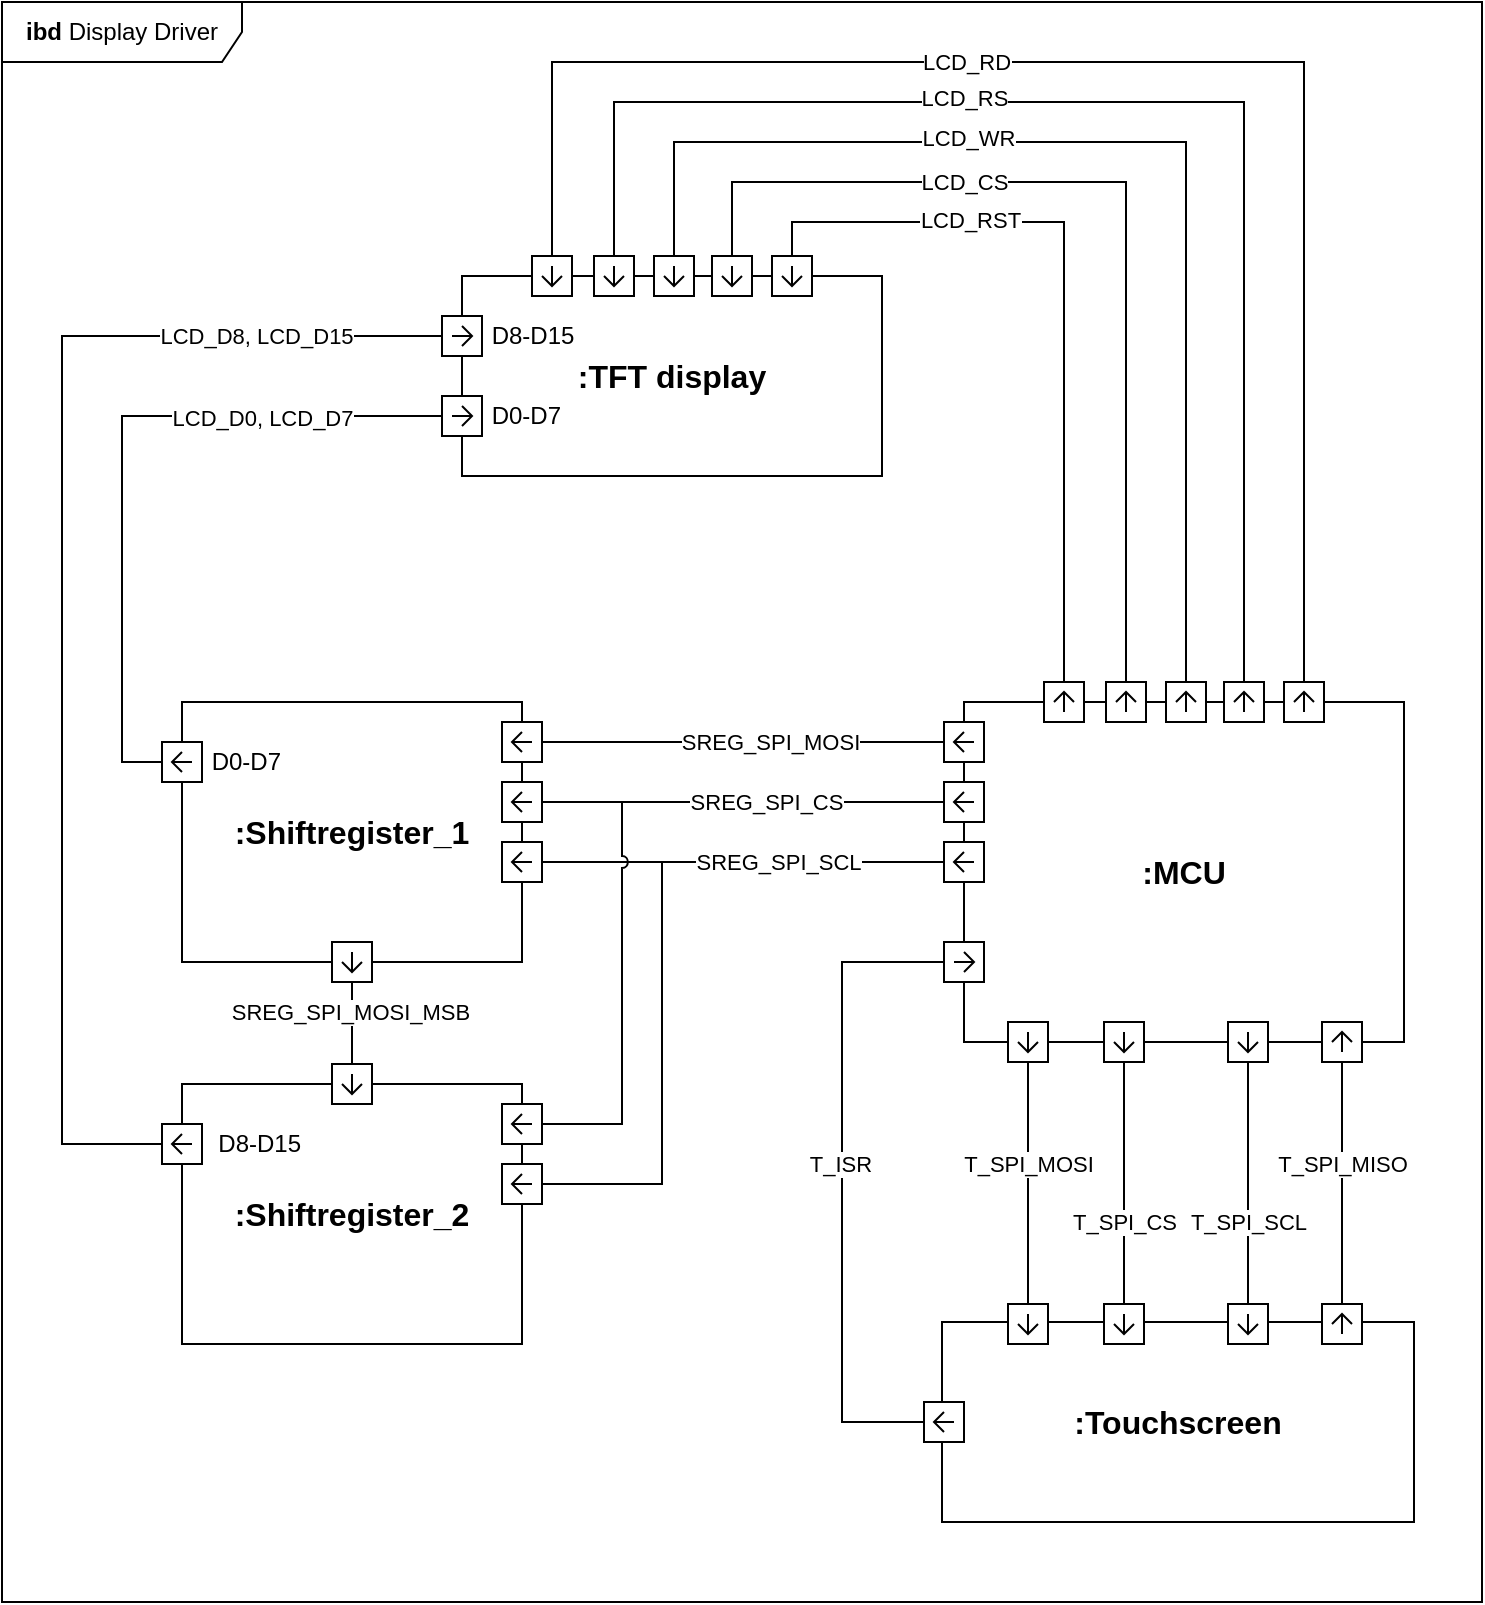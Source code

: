 <mxfile version="21.3.6" type="device">
  <diagram name="Display Driver Emmi " id="zY5KByXfgUxSWwD3LtzW">
    <mxGraphModel dx="989" dy="543" grid="1" gridSize="10" guides="1" tooltips="1" connect="1" arrows="1" fold="1" page="1" pageScale="1" pageWidth="850" pageHeight="1100" math="0" shadow="0">
      <root>
        <mxCell id="0" />
        <mxCell id="1" parent="0" />
        <mxCell id="DrQeyzu7oYbo8D8z5N6E-1" value="&lt;b&gt;ibd&amp;nbsp;&lt;/b&gt;Display Driver" style="shape=umlFrame;whiteSpace=wrap;html=1;pointerEvents=0;width=120;height=30;" parent="1" vertex="1">
          <mxGeometry x="40" y="180" width="740" height="800" as="geometry" />
        </mxCell>
        <mxCell id="DrQeyzu7oYbo8D8z5N6E-3" value="&lt;b&gt;&lt;font style=&quot;font-size: 16px;&quot;&gt;:Touchscreen&lt;br&gt;&lt;/font&gt;&lt;/b&gt;" style="html=1;whiteSpace=wrap;" parent="1" vertex="1">
          <mxGeometry x="510" y="840" width="236" height="100" as="geometry" />
        </mxCell>
        <mxCell id="DrQeyzu7oYbo8D8z5N6E-4" value="&lt;b&gt;&lt;font style=&quot;font-size: 16px;&quot;&gt;:TFT display&lt;br&gt;&lt;/font&gt;&lt;/b&gt;" style="html=1;whiteSpace=wrap;" parent="1" vertex="1">
          <mxGeometry x="270" y="317" width="210" height="100" as="geometry" />
        </mxCell>
        <mxCell id="DrQeyzu7oYbo8D8z5N6E-15" value="&lt;b style=&quot;border-color: var(--border-color);&quot;&gt;&lt;font style=&quot;border-color: var(--border-color); font-size: 16px;&quot;&gt;:Shiftregister_1&lt;/font&gt;&lt;/b&gt;" style="whiteSpace=wrap;align=center;html=1;" parent="1" vertex="1">
          <mxGeometry x="130" y="530" width="170" height="130" as="geometry" />
        </mxCell>
        <mxCell id="DrQeyzu7oYbo8D8z5N6E-20" value="" style="html=1;shape=mxgraph.sysml.port;html=1;resizable=0;sysMLPortType=flowE;labelPosition=left;verticalLabelPosition=middle;align=right;verticalAlign=middle;rotation=-180;" parent="DrQeyzu7oYbo8D8z5N6E-15" vertex="1">
          <mxGeometry x="1" width="20" height="20" relative="1" as="geometry">
            <mxPoint x="-10" y="10" as="offset" />
          </mxGeometry>
        </mxCell>
        <mxCell id="DrQeyzu7oYbo8D8z5N6E-50" value="" style="html=1;shape=mxgraph.sysml.port;html=1;resizable=0;sysMLPortType=flowE;labelPosition=left;verticalLabelPosition=middle;align=right;verticalAlign=middle;rotation=90;" parent="DrQeyzu7oYbo8D8z5N6E-15" vertex="1">
          <mxGeometry x="75" y="119.999" width="20" height="20" as="geometry" />
        </mxCell>
        <mxCell id="DrQeyzu7oYbo8D8z5N6E-24" value="&lt;b style=&quot;border-color: var(--border-color);&quot;&gt;&lt;font style=&quot;border-color: var(--border-color); font-size: 16px;&quot;&gt;:MCU&lt;/font&gt;&lt;/b&gt;" style="whiteSpace=wrap;align=center;html=1;" parent="1" vertex="1">
          <mxGeometry x="521" y="530" width="220" height="170" as="geometry" />
        </mxCell>
        <mxCell id="DrQeyzu7oYbo8D8z5N6E-25" value="" style="html=1;shape=mxgraph.sysml.port;html=1;resizable=0;sysMLPortType=flowE;labelPosition=left;verticalLabelPosition=middle;align=right;verticalAlign=middle;rotation=-180;" parent="DrQeyzu7oYbo8D8z5N6E-24" vertex="1">
          <mxGeometry x="1" width="20" height="20" relative="1" as="geometry">
            <mxPoint x="-230" y="10" as="offset" />
          </mxGeometry>
        </mxCell>
        <mxCell id="DrQeyzu7oYbo8D8z5N6E-28" value="" style="html=1;shape=mxgraph.sysml.port;html=1;resizable=0;sysMLPortType=flowE;labelPosition=left;verticalLabelPosition=middle;align=right;verticalAlign=middle;rotation=-180;" parent="DrQeyzu7oYbo8D8z5N6E-24" vertex="1">
          <mxGeometry x="-10" y="70" width="20" height="20" as="geometry" />
        </mxCell>
        <mxCell id="DrQeyzu7oYbo8D8z5N6E-89" value="" style="html=1;shape=mxgraph.sysml.port;html=1;resizable=0;sysMLPortType=flowE;labelPosition=left;verticalLabelPosition=middle;align=right;verticalAlign=middle;rotation=-90;" parent="DrQeyzu7oYbo8D8z5N6E-24" vertex="1">
          <mxGeometry x="160" y="-10" width="20" height="20" as="geometry" />
        </mxCell>
        <mxCell id="DrQeyzu7oYbo8D8z5N6E-90" value="" style="html=1;shape=mxgraph.sysml.port;html=1;resizable=0;sysMLPortType=flowE;labelPosition=left;verticalLabelPosition=middle;align=right;verticalAlign=middle;rotation=-90;" parent="DrQeyzu7oYbo8D8z5N6E-24" vertex="1">
          <mxGeometry x="130" y="-10" width="20" height="20" as="geometry" />
        </mxCell>
        <mxCell id="DrQeyzu7oYbo8D8z5N6E-34" style="edgeStyle=orthogonalEdgeStyle;rounded=0;orthogonalLoop=1;jettySize=auto;html=1;exitX=1;exitY=0.5;exitDx=0;exitDy=0;exitPerimeter=0;entryX=0;entryY=0.5;entryDx=0;entryDy=0;entryPerimeter=0;endArrow=none;endFill=0;" parent="1" source="DrQeyzu7oYbo8D8z5N6E-26" target="DrQeyzu7oYbo8D8z5N6E-30" edge="1">
          <mxGeometry relative="1" as="geometry" />
        </mxCell>
        <mxCell id="DrQeyzu7oYbo8D8z5N6E-39" value="SREG_SPI_CS" style="edgeLabel;html=1;align=center;verticalAlign=middle;resizable=0;points=[];" parent="DrQeyzu7oYbo8D8z5N6E-34" vertex="1" connectable="0">
          <mxGeometry x="-0.114" y="1" relative="1" as="geometry">
            <mxPoint y="-1" as="offset" />
          </mxGeometry>
        </mxCell>
        <mxCell id="DrQeyzu7oYbo8D8z5N6E-26" value="" style="html=1;shape=mxgraph.sysml.port;html=1;resizable=0;sysMLPortType=flowE;labelPosition=left;verticalLabelPosition=middle;align=right;verticalAlign=middle;rotation=-180;" parent="1" vertex="1">
          <mxGeometry x="511" y="570" width="20" height="20" as="geometry" />
        </mxCell>
        <mxCell id="DrQeyzu7oYbo8D8z5N6E-30" value="" style="html=1;shape=mxgraph.sysml.port;html=1;resizable=0;sysMLPortType=flowE;labelPosition=left;verticalLabelPosition=middle;align=right;verticalAlign=middle;rotation=-180;" parent="1" vertex="1">
          <mxGeometry x="290" y="570" width="20" height="20" as="geometry" />
        </mxCell>
        <mxCell id="DrQeyzu7oYbo8D8z5N6E-31" value="" style="html=1;shape=mxgraph.sysml.port;html=1;resizable=0;sysMLPortType=flowE;labelPosition=left;verticalLabelPosition=middle;align=right;verticalAlign=middle;rotation=-180;" parent="1" vertex="1">
          <mxGeometry x="290" y="600" width="20" height="20" as="geometry" />
        </mxCell>
        <mxCell id="DrQeyzu7oYbo8D8z5N6E-33" style="edgeStyle=orthogonalEdgeStyle;rounded=0;orthogonalLoop=1;jettySize=auto;html=1;exitX=1;exitY=0.5;exitDx=0;exitDy=0;exitPerimeter=0;entryX=0;entryY=0.5;entryDx=0;entryDy=0;entryPerimeter=0;endArrow=none;endFill=0;" parent="1" source="DrQeyzu7oYbo8D8z5N6E-25" target="DrQeyzu7oYbo8D8z5N6E-20" edge="1">
          <mxGeometry relative="1" as="geometry" />
        </mxCell>
        <mxCell id="DrQeyzu7oYbo8D8z5N6E-38" value="SREG_SPI_MOSI" style="edgeLabel;html=1;align=center;verticalAlign=middle;resizable=0;points=[];" parent="DrQeyzu7oYbo8D8z5N6E-33" vertex="1" connectable="0">
          <mxGeometry x="-0.179" y="1" relative="1" as="geometry">
            <mxPoint x="-5" y="-1" as="offset" />
          </mxGeometry>
        </mxCell>
        <mxCell id="DrQeyzu7oYbo8D8z5N6E-35" style="edgeStyle=orthogonalEdgeStyle;rounded=0;orthogonalLoop=1;jettySize=auto;html=1;exitX=1;exitY=0.5;exitDx=0;exitDy=0;exitPerimeter=0;entryX=0;entryY=0.5;entryDx=0;entryDy=0;entryPerimeter=0;endArrow=none;endFill=0;" parent="1" source="DrQeyzu7oYbo8D8z5N6E-28" target="DrQeyzu7oYbo8D8z5N6E-31" edge="1">
          <mxGeometry relative="1" as="geometry" />
        </mxCell>
        <mxCell id="DrQeyzu7oYbo8D8z5N6E-40" value="SREG_SPI_SCL" style="edgeLabel;html=1;align=center;verticalAlign=middle;resizable=0;points=[];" parent="DrQeyzu7oYbo8D8z5N6E-35" vertex="1" connectable="0">
          <mxGeometry x="-0.388" y="-1" relative="1" as="geometry">
            <mxPoint x="-22" y="1" as="offset" />
          </mxGeometry>
        </mxCell>
        <mxCell id="DrQeyzu7oYbo8D8z5N6E-44" value="&lt;b style=&quot;border-color: var(--border-color);&quot;&gt;&lt;font style=&quot;border-color: var(--border-color); font-size: 16px;&quot;&gt;:Shiftregister_2&lt;/font&gt;&lt;/b&gt;" style="whiteSpace=wrap;align=center;html=1;" parent="1" vertex="1">
          <mxGeometry x="130" y="721" width="170" height="130" as="geometry" />
        </mxCell>
        <mxCell id="DrQeyzu7oYbo8D8z5N6E-45" value="" style="html=1;shape=mxgraph.sysml.port;html=1;resizable=0;sysMLPortType=flowE;labelPosition=left;verticalLabelPosition=middle;align=right;verticalAlign=middle;rotation=-180;" parent="DrQeyzu7oYbo8D8z5N6E-44" vertex="1">
          <mxGeometry x="1" width="20" height="20" relative="1" as="geometry">
            <mxPoint x="-10" y="10" as="offset" />
          </mxGeometry>
        </mxCell>
        <mxCell id="DrQeyzu7oYbo8D8z5N6E-47" value="" style="html=1;shape=mxgraph.sysml.port;html=1;resizable=0;sysMLPortType=flowE;labelPosition=left;verticalLabelPosition=middle;align=right;verticalAlign=middle;rotation=90;" parent="DrQeyzu7oYbo8D8z5N6E-44" vertex="1">
          <mxGeometry x="75" y="-10" width="20" height="20" as="geometry" />
        </mxCell>
        <mxCell id="DrQeyzu7oYbo8D8z5N6E-49" style="edgeStyle=orthogonalEdgeStyle;rounded=0;orthogonalLoop=1;jettySize=auto;html=1;exitX=0;exitY=0.5;exitDx=0;exitDy=0;exitPerimeter=0;entryX=0;entryY=0.5;entryDx=0;entryDy=0;entryPerimeter=0;endArrow=none;endFill=0;" parent="1" source="DrQeyzu7oYbo8D8z5N6E-46" target="DrQeyzu7oYbo8D8z5N6E-31" edge="1">
          <mxGeometry relative="1" as="geometry">
            <mxPoint x="370.0" y="580" as="targetPoint" />
            <Array as="points">
              <mxPoint x="370" y="771" />
              <mxPoint x="370" y="610" />
            </Array>
          </mxGeometry>
        </mxCell>
        <mxCell id="DrQeyzu7oYbo8D8z5N6E-46" value="" style="html=1;shape=mxgraph.sysml.port;html=1;resizable=0;sysMLPortType=flowE;labelPosition=left;verticalLabelPosition=middle;align=right;verticalAlign=middle;rotation=-180;" parent="1" vertex="1">
          <mxGeometry x="290" y="761" width="20" height="20" as="geometry" />
        </mxCell>
        <mxCell id="DrQeyzu7oYbo8D8z5N6E-48" style="edgeStyle=orthogonalEdgeStyle;rounded=0;orthogonalLoop=1;jettySize=auto;html=1;exitX=0;exitY=0.5;exitDx=0;exitDy=0;exitPerimeter=0;entryX=0;entryY=0.5;entryDx=0;entryDy=0;entryPerimeter=0;jumpStyle=arc;strokeColor=#000000;endArrow=none;endFill=0;" parent="1" source="DrQeyzu7oYbo8D8z5N6E-45" target="DrQeyzu7oYbo8D8z5N6E-30" edge="1">
          <mxGeometry relative="1" as="geometry">
            <mxPoint x="340" y="550" as="targetPoint" />
            <Array as="points">
              <mxPoint x="350" y="741" />
              <mxPoint x="350" y="580" />
            </Array>
          </mxGeometry>
        </mxCell>
        <mxCell id="DrQeyzu7oYbo8D8z5N6E-51" style="edgeStyle=orthogonalEdgeStyle;rounded=0;orthogonalLoop=1;jettySize=auto;html=1;exitX=1;exitY=0.5;exitDx=0;exitDy=0;exitPerimeter=0;entryX=0;entryY=0.5;entryDx=0;entryDy=0;entryPerimeter=0;endArrow=none;endFill=0;" parent="1" source="DrQeyzu7oYbo8D8z5N6E-50" target="DrQeyzu7oYbo8D8z5N6E-47" edge="1">
          <mxGeometry relative="1" as="geometry" />
        </mxCell>
        <mxCell id="DrQeyzu7oYbo8D8z5N6E-54" value="SREG_SPI_MOSI_MSB" style="edgeLabel;html=1;align=center;verticalAlign=middle;resizable=0;points=[];" parent="DrQeyzu7oYbo8D8z5N6E-51" vertex="1" connectable="0">
          <mxGeometry x="-0.275" y="-1" relative="1" as="geometry">
            <mxPoint as="offset" />
          </mxGeometry>
        </mxCell>
        <mxCell id="DrQeyzu7oYbo8D8z5N6E-62" value="&lt;span style=&quot;white-space: pre;&quot;&gt; &lt;span style=&quot;white-space: pre;&quot;&gt; &lt;/span&gt; &lt;/span&gt;&amp;nbsp; &amp;nbsp; &amp;nbsp; &amp;nbsp; &amp;nbsp; &amp;nbsp; &amp;nbsp; &amp;nbsp; &amp;nbsp; D8-D15" style="html=1;shape=mxgraph.sysml.port;sysMLPortType=flowN;direction=south;" parent="1" vertex="1">
          <mxGeometry x="260" y="337" width="20" height="20" as="geometry" />
        </mxCell>
        <mxCell id="DrQeyzu7oYbo8D8z5N6E-64" value="  &lt;span style=&quot;border-color: var(--border-color);&quot;&gt;&lt;/span&gt;&amp;nbsp;&lt;span style=&quot;white-space: pre;&quot;&gt; &lt;/span&gt;&lt;span style=&quot;white-space: pre;&quot;&gt; &lt;/span&gt;&amp;nbsp; &amp;nbsp; &amp;nbsp; &amp;nbsp; &amp;nbsp; &amp;nbsp; &amp;nbsp; &amp;nbsp; D0-D7" style="html=1;shape=mxgraph.sysml.port;sysMLPortType=flowN;direction=south;" parent="1" vertex="1">
          <mxGeometry x="260" y="377" width="20" height="20" as="geometry" />
        </mxCell>
        <mxCell id="DrQeyzu7oYbo8D8z5N6E-67" style="edgeStyle=orthogonalEdgeStyle;rounded=0;orthogonalLoop=1;jettySize=auto;html=1;exitX=0.5;exitY=0;exitDx=0;exitDy=0;exitPerimeter=0;entryX=0.5;entryY=1;entryDx=0;entryDy=0;entryPerimeter=0;endArrow=none;endFill=0;" parent="1" source="DrQeyzu7oYbo8D8z5N6E-65" target="DrQeyzu7oYbo8D8z5N6E-64" edge="1">
          <mxGeometry relative="1" as="geometry" />
        </mxCell>
        <mxCell id="DrQeyzu7oYbo8D8z5N6E-114" value="LCD_D0, LCD_D7" style="edgeLabel;html=1;align=center;verticalAlign=middle;resizable=0;points=[];" parent="DrQeyzu7oYbo8D8z5N6E-67" vertex="1" connectable="0">
          <mxGeometry x="-0.311" relative="1" as="geometry">
            <mxPoint x="70" y="-71" as="offset" />
          </mxGeometry>
        </mxCell>
        <mxCell id="DrQeyzu7oYbo8D8z5N6E-65" value="  &lt;span style=&quot;border-color: var(--border-color);&quot;&gt;&lt;/span&gt;&amp;nbsp;&lt;span style=&quot;white-space: pre;&quot;&gt; &lt;/span&gt;&lt;span style=&quot;white-space: pre;&quot;&gt; &lt;/span&gt;&amp;nbsp; &amp;nbsp; &amp;nbsp; &amp;nbsp; &amp;nbsp; &amp;nbsp; &amp;nbsp; &amp;nbsp; D0-D7" style="html=1;shape=mxgraph.sysml.port;sysMLPortType=flowN;direction=north;" parent="1" vertex="1">
          <mxGeometry x="120" y="550" width="20" height="20" as="geometry" />
        </mxCell>
        <mxCell id="DrQeyzu7oYbo8D8z5N6E-68" style="edgeStyle=orthogonalEdgeStyle;rounded=0;orthogonalLoop=1;jettySize=auto;html=1;exitX=0.5;exitY=0;exitDx=0;exitDy=0;exitPerimeter=0;entryX=0.5;entryY=1;entryDx=0;entryDy=0;entryPerimeter=0;endArrow=none;endFill=0;" parent="1" source="DrQeyzu7oYbo8D8z5N6E-66" target="DrQeyzu7oYbo8D8z5N6E-62" edge="1">
          <mxGeometry relative="1" as="geometry">
            <Array as="points">
              <mxPoint x="70" y="751" />
              <mxPoint x="70" y="347" />
            </Array>
          </mxGeometry>
        </mxCell>
        <mxCell id="DrQeyzu7oYbo8D8z5N6E-115" value="LCD_D8, LCD_D15" style="edgeLabel;html=1;align=center;verticalAlign=middle;resizable=0;points=[];" parent="DrQeyzu7oYbo8D8z5N6E-68" vertex="1" connectable="0">
          <mxGeometry x="0.686" y="-1" relative="1" as="geometry">
            <mxPoint x="8" y="-1" as="offset" />
          </mxGeometry>
        </mxCell>
        <mxCell id="DrQeyzu7oYbo8D8z5N6E-66" value="&amp;nbsp; &lt;span style=&quot;border-color: var(--border-color);&quot;&gt;&lt;span style=&quot;white-space: pre;&quot;&gt;&amp;nbsp;&amp;nbsp;&amp;nbsp;&amp;nbsp;&lt;/span&gt;&lt;/span&gt;&amp;nbsp; &amp;nbsp; &lt;span style=&quot;white-space: pre;&quot;&gt; &lt;/span&gt;&amp;nbsp; &amp;nbsp; &amp;nbsp; &amp;nbsp; &amp;nbsp; &amp;nbsp; D8-D15" style="html=1;shape=mxgraph.sysml.port;sysMLPortType=flowN;direction=north;" parent="1" vertex="1">
          <mxGeometry x="120" y="741" width="20" height="20" as="geometry" />
        </mxCell>
        <mxCell id="DrQeyzu7oYbo8D8z5N6E-69" value="" style="html=1;shape=mxgraph.sysml.port;html=1;resizable=0;sysMLPortType=flowE;labelPosition=left;verticalLabelPosition=middle;align=right;verticalAlign=middle;rotation=90;" parent="1" vertex="1">
          <mxGeometry x="543" y="690" width="20" height="20" as="geometry" />
        </mxCell>
        <mxCell id="DrQeyzu7oYbo8D8z5N6E-70" value="" style="html=1;shape=mxgraph.sysml.port;html=1;resizable=0;sysMLPortType=flowE;labelPosition=left;verticalLabelPosition=middle;align=right;verticalAlign=middle;rotation=90;" parent="1" vertex="1">
          <mxGeometry x="653" y="690" width="20" height="20" as="geometry" />
        </mxCell>
        <mxCell id="DrQeyzu7oYbo8D8z5N6E-71" style="rounded=0;orthogonalLoop=1;jettySize=auto;html=1;exitX=1;exitY=0.5;exitDx=0;exitDy=0;exitPerimeter=0;entryX=0;entryY=0.5;entryDx=0;entryDy=0;entryPerimeter=0;endArrow=none;endFill=0;" parent="1" source="DrQeyzu7oYbo8D8z5N6E-73" target="DrQeyzu7oYbo8D8z5N6E-74" edge="1">
          <mxGeometry relative="1" as="geometry" />
        </mxCell>
        <mxCell id="DrQeyzu7oYbo8D8z5N6E-72" value="T_SPI_CS" style="edgeLabel;html=1;align=center;verticalAlign=middle;resizable=0;points=[];" parent="DrQeyzu7oYbo8D8z5N6E-71" vertex="1" connectable="0">
          <mxGeometry x="-0.114" y="1" relative="1" as="geometry">
            <mxPoint x="-1" y="26" as="offset" />
          </mxGeometry>
        </mxCell>
        <mxCell id="DrQeyzu7oYbo8D8z5N6E-73" value="" style="html=1;shape=mxgraph.sysml.port;html=1;resizable=0;sysMLPortType=flowE;labelPosition=left;verticalLabelPosition=middle;align=right;verticalAlign=middle;rotation=90;" parent="1" vertex="1">
          <mxGeometry x="591" y="690" width="20" height="20" as="geometry" />
        </mxCell>
        <mxCell id="DrQeyzu7oYbo8D8z5N6E-74" value="" style="html=1;shape=mxgraph.sysml.port;html=1;resizable=0;sysMLPortType=flowE;labelPosition=left;verticalLabelPosition=middle;align=right;verticalAlign=middle;rotation=90;" parent="1" vertex="1">
          <mxGeometry x="591" y="831" width="20" height="20" as="geometry" />
        </mxCell>
        <mxCell id="DrQeyzu7oYbo8D8z5N6E-75" value="" style="html=1;shape=mxgraph.sysml.port;html=1;resizable=0;sysMLPortType=flowE;labelPosition=left;verticalLabelPosition=middle;align=right;verticalAlign=middle;rotation=90;" parent="1" vertex="1">
          <mxGeometry x="653" y="831" width="20" height="20" as="geometry" />
        </mxCell>
        <mxCell id="DrQeyzu7oYbo8D8z5N6E-76" style="edgeStyle=orthogonalEdgeStyle;rounded=0;orthogonalLoop=1;jettySize=auto;html=1;exitX=1;exitY=0.5;exitDx=0;exitDy=0;exitPerimeter=0;entryX=0;entryY=0.5;entryDx=0;entryDy=0;entryPerimeter=0;endArrow=none;endFill=0;" parent="1" source="DrQeyzu7oYbo8D8z5N6E-69" target="DrQeyzu7oYbo8D8z5N6E-80" edge="1">
          <mxGeometry relative="1" as="geometry">
            <mxPoint x="422" y="741" as="targetPoint" />
          </mxGeometry>
        </mxCell>
        <mxCell id="DrQeyzu7oYbo8D8z5N6E-77" value="T_SPI_MOSI" style="edgeLabel;html=1;align=center;verticalAlign=middle;resizable=0;points=[];" parent="DrQeyzu7oYbo8D8z5N6E-76" vertex="1" connectable="0">
          <mxGeometry x="-0.179" y="1" relative="1" as="geometry">
            <mxPoint x="-1" y="1" as="offset" />
          </mxGeometry>
        </mxCell>
        <mxCell id="DrQeyzu7oYbo8D8z5N6E-78" style="edgeStyle=orthogonalEdgeStyle;rounded=0;orthogonalLoop=1;jettySize=auto;html=1;exitX=1;exitY=0.5;exitDx=0;exitDy=0;exitPerimeter=0;entryX=0;entryY=0.5;entryDx=0;entryDy=0;entryPerimeter=0;endArrow=none;endFill=0;" parent="1" source="DrQeyzu7oYbo8D8z5N6E-70" target="DrQeyzu7oYbo8D8z5N6E-75" edge="1">
          <mxGeometry relative="1" as="geometry" />
        </mxCell>
        <mxCell id="DrQeyzu7oYbo8D8z5N6E-79" value="T_SPI_SCL" style="edgeLabel;html=1;align=center;verticalAlign=middle;resizable=0;points=[];" parent="DrQeyzu7oYbo8D8z5N6E-78" vertex="1" connectable="0">
          <mxGeometry x="-0.388" y="-1" relative="1" as="geometry">
            <mxPoint x="1" y="43" as="offset" />
          </mxGeometry>
        </mxCell>
        <mxCell id="DrQeyzu7oYbo8D8z5N6E-80" value="" style="html=1;shape=mxgraph.sysml.port;html=1;resizable=0;sysMLPortType=flowE;labelPosition=left;verticalLabelPosition=middle;align=right;verticalAlign=middle;rotation=90;" parent="1" vertex="1">
          <mxGeometry x="543" y="831" width="20" height="20" as="geometry" />
        </mxCell>
        <mxCell id="DrQeyzu7oYbo8D8z5N6E-81" value="" style="html=1;shape=mxgraph.sysml.port;html=1;resizable=0;sysMLPortType=flowE;labelPosition=left;verticalLabelPosition=middle;align=right;verticalAlign=middle;rotation=0;" parent="1" vertex="1">
          <mxGeometry x="511" y="650" width="20" height="20" as="geometry" />
        </mxCell>
        <mxCell id="DrQeyzu7oYbo8D8z5N6E-83" style="edgeStyle=orthogonalEdgeStyle;rounded=0;orthogonalLoop=1;jettySize=auto;html=1;exitX=1;exitY=0.5;exitDx=0;exitDy=0;exitPerimeter=0;entryX=0;entryY=0.5;entryDx=0;entryDy=0;entryPerimeter=0;endArrow=none;endFill=0;" parent="1" source="DrQeyzu7oYbo8D8z5N6E-82" target="DrQeyzu7oYbo8D8z5N6E-81" edge="1">
          <mxGeometry relative="1" as="geometry">
            <Array as="points">
              <mxPoint x="460" y="890" />
              <mxPoint x="460" y="660" />
            </Array>
          </mxGeometry>
        </mxCell>
        <mxCell id="DrQeyzu7oYbo8D8z5N6E-84" value="T_ISR" style="edgeLabel;html=1;align=center;verticalAlign=middle;resizable=0;points=[];" parent="DrQeyzu7oYbo8D8z5N6E-83" vertex="1" connectable="0">
          <mxGeometry x="0.086" y="1" relative="1" as="geometry">
            <mxPoint y="5" as="offset" />
          </mxGeometry>
        </mxCell>
        <mxCell id="DrQeyzu7oYbo8D8z5N6E-82" value="" style="html=1;shape=mxgraph.sysml.port;html=1;resizable=0;sysMLPortType=flowE;labelPosition=left;verticalLabelPosition=middle;align=right;verticalAlign=middle;rotation=-180;" parent="1" vertex="1">
          <mxGeometry x="501" y="880" width="20" height="20" as="geometry" />
        </mxCell>
        <mxCell id="DrQeyzu7oYbo8D8z5N6E-85" value="" style="html=1;shape=mxgraph.sysml.port;html=1;resizable=0;sysMLPortType=flowE;labelPosition=left;verticalLabelPosition=middle;align=right;verticalAlign=middle;rotation=-90;" parent="1" vertex="1">
          <mxGeometry x="700" y="831" width="20" height="20" as="geometry" />
        </mxCell>
        <mxCell id="DrQeyzu7oYbo8D8z5N6E-87" style="edgeStyle=orthogonalEdgeStyle;rounded=0;orthogonalLoop=1;jettySize=auto;html=1;exitX=0;exitY=0.5;exitDx=0;exitDy=0;exitPerimeter=0;entryX=1;entryY=0.5;entryDx=0;entryDy=0;entryPerimeter=0;endArrow=none;endFill=0;" parent="1" source="DrQeyzu7oYbo8D8z5N6E-86" target="DrQeyzu7oYbo8D8z5N6E-85" edge="1">
          <mxGeometry relative="1" as="geometry" />
        </mxCell>
        <mxCell id="DrQeyzu7oYbo8D8z5N6E-88" value="T_SPI_MISO" style="edgeLabel;html=1;align=center;verticalAlign=middle;resizable=0;points=[];" parent="DrQeyzu7oYbo8D8z5N6E-87" vertex="1" connectable="0">
          <mxGeometry x="0.192" relative="1" as="geometry">
            <mxPoint y="-21" as="offset" />
          </mxGeometry>
        </mxCell>
        <mxCell id="DrQeyzu7oYbo8D8z5N6E-86" value="" style="html=1;shape=mxgraph.sysml.port;html=1;resizable=0;sysMLPortType=flowE;labelPosition=left;verticalLabelPosition=middle;align=right;verticalAlign=middle;rotation=-90;" parent="1" vertex="1">
          <mxGeometry x="700" y="690" width="20" height="20" as="geometry" />
        </mxCell>
        <mxCell id="DrQeyzu7oYbo8D8z5N6E-104" style="edgeStyle=orthogonalEdgeStyle;rounded=0;orthogonalLoop=1;jettySize=auto;html=1;exitX=1;exitY=0.5;exitDx=0;exitDy=0;exitPerimeter=0;entryX=0;entryY=0.5;entryDx=0;entryDy=0;entryPerimeter=0;endArrow=none;endFill=0;" parent="1" source="DrQeyzu7oYbo8D8z5N6E-91" target="DrQeyzu7oYbo8D8z5N6E-99" edge="1">
          <mxGeometry relative="1" as="geometry">
            <Array as="points">
              <mxPoint x="632" y="250" />
              <mxPoint x="376" y="250" />
            </Array>
          </mxGeometry>
        </mxCell>
        <mxCell id="DrQeyzu7oYbo8D8z5N6E-109" value="LCD_WR" style="edgeLabel;html=1;align=center;verticalAlign=middle;resizable=0;points=[];" parent="DrQeyzu7oYbo8D8z5N6E-104" vertex="1" connectable="0">
          <mxGeometry x="0.405" y="-2" relative="1" as="geometry">
            <mxPoint x="30" as="offset" />
          </mxGeometry>
        </mxCell>
        <mxCell id="DrQeyzu7oYbo8D8z5N6E-91" value="" style="html=1;shape=mxgraph.sysml.port;html=1;resizable=0;sysMLPortType=flowE;labelPosition=left;verticalLabelPosition=middle;align=right;verticalAlign=middle;rotation=-90;" parent="1" vertex="1">
          <mxGeometry x="622" y="520" width="20" height="20" as="geometry" />
        </mxCell>
        <mxCell id="DrQeyzu7oYbo8D8z5N6E-103" style="edgeStyle=orthogonalEdgeStyle;rounded=0;orthogonalLoop=1;jettySize=auto;html=1;exitX=1;exitY=0.5;exitDx=0;exitDy=0;exitPerimeter=0;entryX=0;entryY=0.5;entryDx=0;entryDy=0;entryPerimeter=0;endArrow=none;endFill=0;" parent="1" source="DrQeyzu7oYbo8D8z5N6E-92" target="DrQeyzu7oYbo8D8z5N6E-98" edge="1">
          <mxGeometry relative="1" as="geometry">
            <Array as="points">
              <mxPoint x="602" y="270" />
              <mxPoint x="405" y="270" />
            </Array>
          </mxGeometry>
        </mxCell>
        <mxCell id="DrQeyzu7oYbo8D8z5N6E-108" value="LCD_CS" style="edgeLabel;html=1;align=center;verticalAlign=middle;resizable=0;points=[];" parent="DrQeyzu7oYbo8D8z5N6E-103" vertex="1" connectable="0">
          <mxGeometry x="0.483" relative="1" as="geometry">
            <mxPoint x="28" as="offset" />
          </mxGeometry>
        </mxCell>
        <mxCell id="DrQeyzu7oYbo8D8z5N6E-92" value="" style="html=1;shape=mxgraph.sysml.port;html=1;resizable=0;sysMLPortType=flowE;labelPosition=left;verticalLabelPosition=middle;align=right;verticalAlign=middle;rotation=-90;" parent="1" vertex="1">
          <mxGeometry x="592" y="520" width="20" height="20" as="geometry" />
        </mxCell>
        <mxCell id="DrQeyzu7oYbo8D8z5N6E-102" style="edgeStyle=orthogonalEdgeStyle;rounded=0;orthogonalLoop=1;jettySize=auto;html=1;exitX=1;exitY=0.5;exitDx=0;exitDy=0;exitPerimeter=0;entryX=0;entryY=0.5;entryDx=0;entryDy=0;entryPerimeter=0;endArrow=none;endFill=0;" parent="1" source="DrQeyzu7oYbo8D8z5N6E-93" target="DrQeyzu7oYbo8D8z5N6E-97" edge="1">
          <mxGeometry relative="1" as="geometry">
            <Array as="points">
              <mxPoint x="571" y="290" />
              <mxPoint x="435" y="290" />
            </Array>
          </mxGeometry>
        </mxCell>
        <mxCell id="DrQeyzu7oYbo8D8z5N6E-107" value="LCD_RST" style="edgeLabel;html=1;align=center;verticalAlign=middle;resizable=0;points=[];" parent="DrQeyzu7oYbo8D8z5N6E-102" vertex="1" connectable="0">
          <mxGeometry x="0.611" y="-1" relative="1" as="geometry">
            <mxPoint x="31" as="offset" />
          </mxGeometry>
        </mxCell>
        <mxCell id="DrQeyzu7oYbo8D8z5N6E-93" value="" style="html=1;shape=mxgraph.sysml.port;html=1;resizable=0;sysMLPortType=flowE;labelPosition=left;verticalLabelPosition=middle;align=right;verticalAlign=middle;rotation=-90;" parent="1" vertex="1">
          <mxGeometry x="561" y="520" width="20" height="20" as="geometry" />
        </mxCell>
        <mxCell id="DrQeyzu7oYbo8D8z5N6E-97" value="" style="html=1;shape=mxgraph.sysml.port;html=1;resizable=0;sysMLPortType=flowE;labelPosition=left;verticalLabelPosition=middle;align=right;verticalAlign=middle;rotation=90;" parent="1" vertex="1">
          <mxGeometry x="425" y="307" width="20" height="20" as="geometry" />
        </mxCell>
        <mxCell id="DrQeyzu7oYbo8D8z5N6E-98" value="" style="html=1;shape=mxgraph.sysml.port;html=1;resizable=0;sysMLPortType=flowE;labelPosition=left;verticalLabelPosition=middle;align=right;verticalAlign=middle;rotation=90;" parent="1" vertex="1">
          <mxGeometry x="395" y="307" width="20" height="20" as="geometry" />
        </mxCell>
        <mxCell id="DrQeyzu7oYbo8D8z5N6E-99" value="" style="html=1;shape=mxgraph.sysml.port;html=1;resizable=0;sysMLPortType=flowE;labelPosition=left;verticalLabelPosition=middle;align=right;verticalAlign=middle;rotation=90;" parent="1" vertex="1">
          <mxGeometry x="366" y="307" width="20" height="20" as="geometry" />
        </mxCell>
        <mxCell id="DrQeyzu7oYbo8D8z5N6E-100" value="" style="html=1;shape=mxgraph.sysml.port;html=1;resizable=0;sysMLPortType=flowE;labelPosition=left;verticalLabelPosition=middle;align=right;verticalAlign=middle;rotation=90;" parent="1" vertex="1">
          <mxGeometry x="336" y="307" width="20" height="20" as="geometry" />
        </mxCell>
        <mxCell id="DrQeyzu7oYbo8D8z5N6E-101" value="" style="html=1;shape=mxgraph.sysml.port;html=1;resizable=0;sysMLPortType=flowE;labelPosition=left;verticalLabelPosition=middle;align=right;verticalAlign=middle;rotation=90;" parent="1" vertex="1">
          <mxGeometry x="305" y="307" width="20" height="20" as="geometry" />
        </mxCell>
        <mxCell id="DrQeyzu7oYbo8D8z5N6E-105" style="edgeStyle=orthogonalEdgeStyle;rounded=0;orthogonalLoop=1;jettySize=auto;html=1;exitX=1;exitY=0.5;exitDx=0;exitDy=0;exitPerimeter=0;entryX=0;entryY=0.5;entryDx=0;entryDy=0;entryPerimeter=0;endArrow=none;endFill=0;" parent="1" source="DrQeyzu7oYbo8D8z5N6E-90" target="DrQeyzu7oYbo8D8z5N6E-100" edge="1">
          <mxGeometry relative="1" as="geometry">
            <Array as="points">
              <mxPoint x="661" y="230" />
              <mxPoint x="346" y="230" />
            </Array>
          </mxGeometry>
        </mxCell>
        <mxCell id="DrQeyzu7oYbo8D8z5N6E-110" value="LCD_RS" style="edgeLabel;html=1;align=center;verticalAlign=middle;resizable=0;points=[];" parent="DrQeyzu7oYbo8D8z5N6E-105" vertex="1" connectable="0">
          <mxGeometry x="0.368" y="-2" relative="1" as="geometry">
            <mxPoint x="36" as="offset" />
          </mxGeometry>
        </mxCell>
        <mxCell id="DrQeyzu7oYbo8D8z5N6E-106" style="edgeStyle=orthogonalEdgeStyle;rounded=0;orthogonalLoop=1;jettySize=auto;html=1;exitX=1;exitY=0.5;exitDx=0;exitDy=0;exitPerimeter=0;entryX=0;entryY=0.5;entryDx=0;entryDy=0;entryPerimeter=0;endArrow=none;endFill=0;" parent="1" source="DrQeyzu7oYbo8D8z5N6E-89" target="DrQeyzu7oYbo8D8z5N6E-101" edge="1">
          <mxGeometry relative="1" as="geometry">
            <Array as="points">
              <mxPoint x="691" y="210" />
              <mxPoint x="315" y="210" />
            </Array>
          </mxGeometry>
        </mxCell>
        <mxCell id="DrQeyzu7oYbo8D8z5N6E-111" value="LCD_RD" style="edgeLabel;html=1;align=center;verticalAlign=middle;resizable=0;points=[];" parent="DrQeyzu7oYbo8D8z5N6E-106" vertex="1" connectable="0">
          <mxGeometry x="0.312" relative="1" as="geometry">
            <mxPoint x="34" as="offset" />
          </mxGeometry>
        </mxCell>
      </root>
    </mxGraphModel>
  </diagram>
</mxfile>
